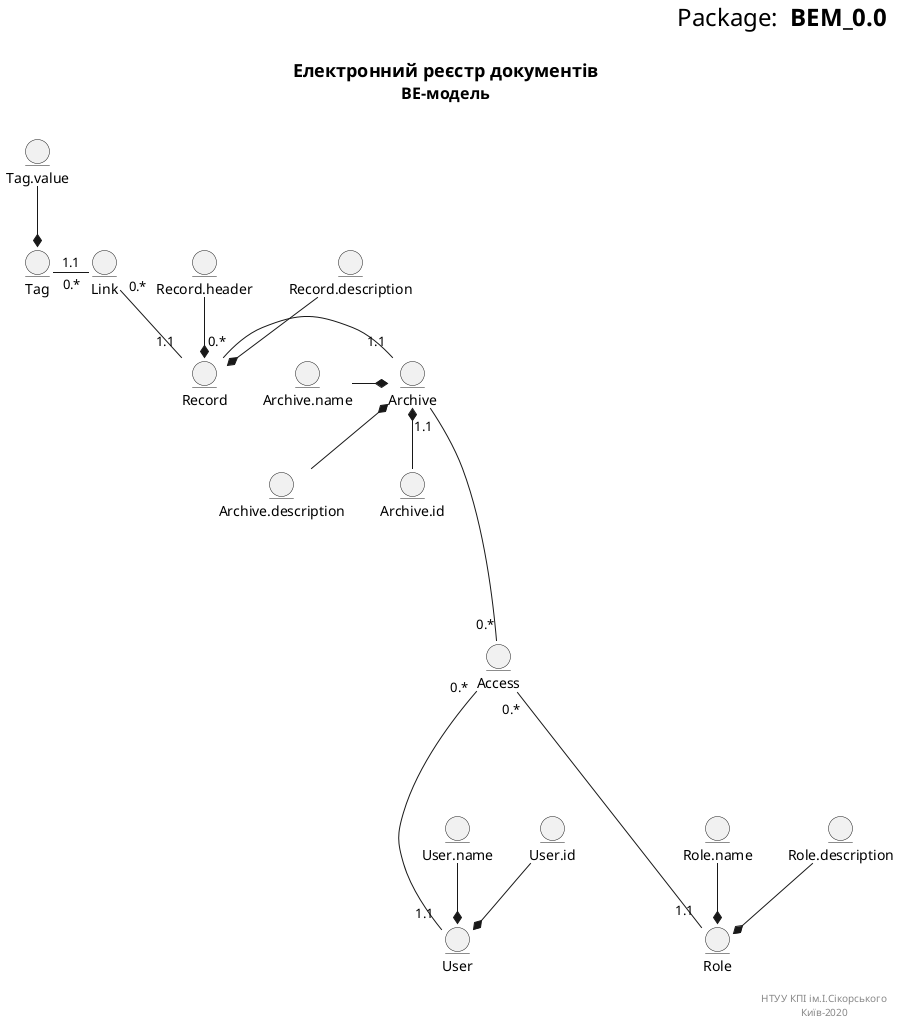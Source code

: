 @startuml
right header
<font size=24 color=black>Package: <b> BEM_0.0

end header

title
<font size=18 color=black> Електронний реєстр документів
<font size=16 color=black> BE-модель

end title

entity User
entity User.name
entity User.id

entity Archive
entity Archive.name
entity Archive.description
entity Archive.id

entity Record
entity Record.header
entity Record.description

entity Tag
entity Tag.value

entity Role
entity Role.name
entity Role.description

entity Access
entity Link

User.id -d-* User
User.name -d-* User

Archive.name -r-* Archive
Archive.description -u-* Archive
Archive.id -u-* Archive

Record.header -d-* Record
Record.description -d-* Record


Role.name -d-* Role
Role.description -d-* Role

Tag.value --* Tag

Access "0.*" ---- "1.1" User
Access "0.*" ---- "1.1" Role
Access "0.*" -u--- "1.1" Archive

Link "0.*" -- "1.1" Record
Link "0.*" -l-- "1.1" Tag

Archive "1.1" -l-- "0.*" Record

right footer

НТУУ КПІ ім.І.Сікорського
Київ-2020
end footer
@enduml

